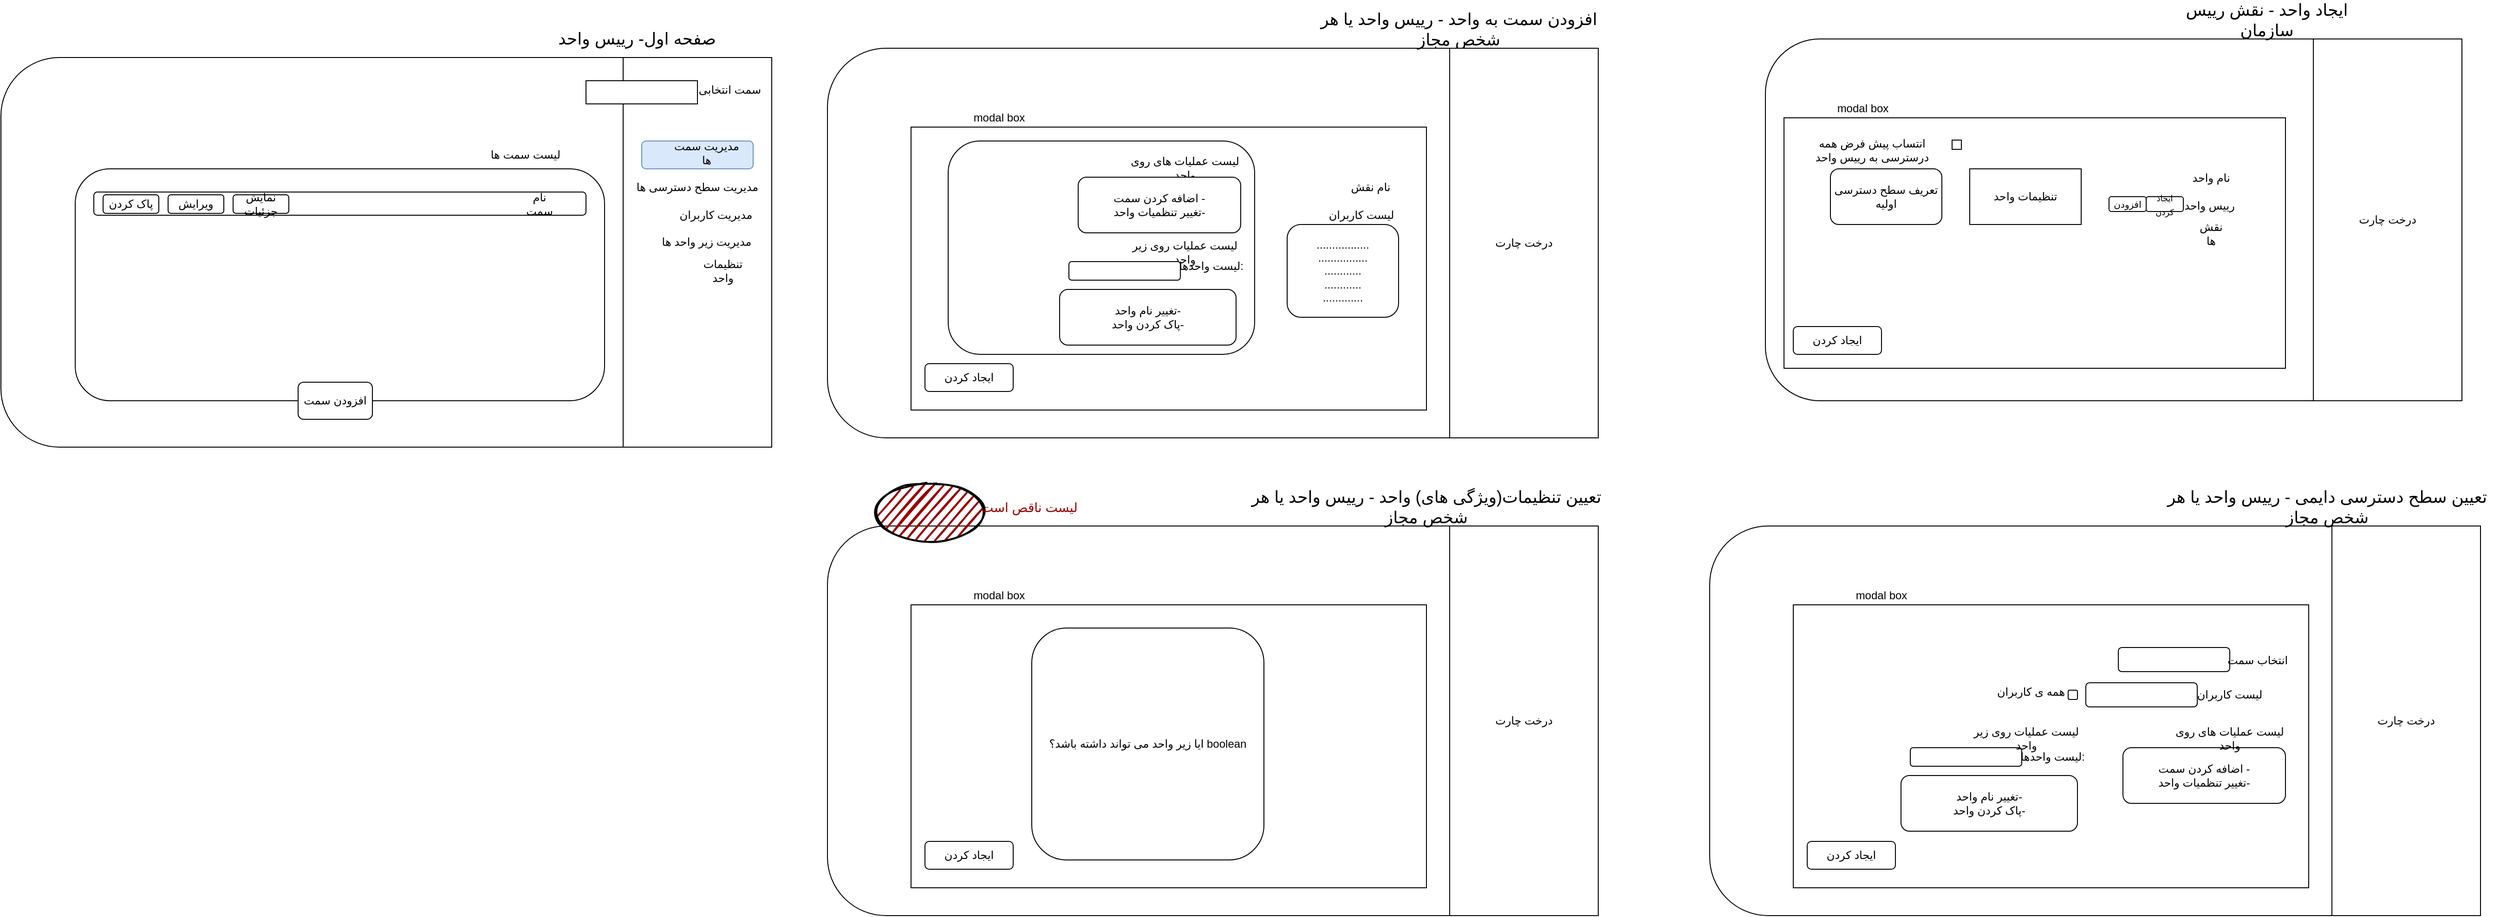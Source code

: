 <mxfile version="14.6.5" type="github">
  <diagram id="zm9EhGsO0Ewxgib7d6Pb" name="Page-1">
    <mxGraphModel dx="3503" dy="527" grid="1" gridSize="10" guides="1" tooltips="1" connect="1" arrows="1" fold="1" page="1" pageScale="1" pageWidth="850" pageHeight="1100" math="0" shadow="0">
      <root>
        <mxCell id="0" />
        <mxCell id="1" parent="0" />
        <mxCell id="q2r3y-brRH6zKTwL2eAa-1" value="" style="rounded=1;whiteSpace=wrap;html=1;" vertex="1" parent="1">
          <mxGeometry x="-160" y="70" width="730" height="390" as="geometry" />
        </mxCell>
        <mxCell id="q2r3y-brRH6zKTwL2eAa-2" value="&lt;font style=&quot;font-size: 18px&quot;&gt;ایجاد واحد - نقش رییس سازمان&lt;/font&gt;" style="text;html=1;strokeColor=none;fillColor=none;align=center;verticalAlign=middle;whiteSpace=wrap;rounded=0;" vertex="1" parent="1">
          <mxGeometry x="280" y="40" width="200" height="20" as="geometry" />
        </mxCell>
        <mxCell id="q2r3y-brRH6zKTwL2eAa-8" value="تنظمیات واحد" style="rounded=1;whiteSpace=wrap;html=1;" vertex="1" parent="1">
          <mxGeometry x="-40" y="250" width="120" height="60" as="geometry" />
        </mxCell>
        <mxCell id="q2r3y-brRH6zKTwL2eAa-19" value="درخت چارت" style="rounded=0;whiteSpace=wrap;html=1;" vertex="1" parent="1">
          <mxGeometry x="430" y="70" width="160" height="390" as="geometry" />
        </mxCell>
        <mxCell id="q2r3y-brRH6zKTwL2eAa-20" value="" style="rounded=0;whiteSpace=wrap;html=1;" vertex="1" parent="1">
          <mxGeometry x="-140" y="155" width="540" height="270" as="geometry" />
        </mxCell>
        <mxCell id="q2r3y-brRH6zKTwL2eAa-7" value="تعریف سطح دسترسی اولیه" style="rounded=1;whiteSpace=wrap;html=1;" vertex="1" parent="1">
          <mxGeometry x="-90" y="210" width="120" height="60" as="geometry" />
        </mxCell>
        <mxCell id="q2r3y-brRH6zKTwL2eAa-3" value="نام واحد" style="text;html=1;strokeColor=none;fillColor=none;align=center;verticalAlign=middle;whiteSpace=wrap;rounded=0;" vertex="1" parent="1">
          <mxGeometry x="275" y="210" width="90" height="20" as="geometry" />
        </mxCell>
        <mxCell id="q2r3y-brRH6zKTwL2eAa-4" value="رییس واحد&amp;nbsp;" style="text;html=1;strokeColor=none;fillColor=none;align=center;verticalAlign=middle;whiteSpace=wrap;rounded=0;" vertex="1" parent="1">
          <mxGeometry x="260" y="240" width="120" height="20" as="geometry" />
        </mxCell>
        <mxCell id="q2r3y-brRH6zKTwL2eAa-18" value="تنظیمات واحد" style="rounded=0;whiteSpace=wrap;html=1;" vertex="1" parent="1">
          <mxGeometry x="60" y="210" width="120" height="60" as="geometry" />
        </mxCell>
        <mxCell id="q2r3y-brRH6zKTwL2eAa-22" value="modal box" style="text;html=1;strokeColor=none;fillColor=none;align=center;verticalAlign=middle;whiteSpace=wrap;rounded=0;" vertex="1" parent="1">
          <mxGeometry x="-90" y="135" width="70" height="20" as="geometry" />
        </mxCell>
        <mxCell id="q2r3y-brRH6zKTwL2eAa-23" value="نقش ها" style="text;html=1;strokeColor=none;fillColor=none;align=center;verticalAlign=middle;whiteSpace=wrap;rounded=0;" vertex="1" parent="1">
          <mxGeometry x="300" y="270" width="40" height="20" as="geometry" />
        </mxCell>
        <mxCell id="q2r3y-brRH6zKTwL2eAa-24" value="انتساب پیش فرض همه درسترسی به رییس واحد" style="text;html=1;strokeColor=none;fillColor=none;align=center;verticalAlign=middle;whiteSpace=wrap;rounded=0;" vertex="1" parent="1">
          <mxGeometry x="-130" y="180" width="170" height="20" as="geometry" />
        </mxCell>
        <mxCell id="q2r3y-brRH6zKTwL2eAa-25" value="" style="rounded=0;whiteSpace=wrap;html=1;" vertex="1" parent="1">
          <mxGeometry x="41" y="179" width="10" height="10" as="geometry" />
        </mxCell>
        <mxCell id="q2r3y-brRH6zKTwL2eAa-26" value="ایجاد کردن" style="rounded=1;whiteSpace=wrap;html=1;" vertex="1" parent="1">
          <mxGeometry x="-130" y="380" width="95" height="30" as="geometry" />
        </mxCell>
        <mxCell id="q2r3y-brRH6zKTwL2eAa-27" value="&lt;font style=&quot;font-size: 9px&quot;&gt;ایجاد کردن&lt;/font&gt;" style="rounded=1;whiteSpace=wrap;html=1;" vertex="1" parent="1">
          <mxGeometry x="250" y="240" width="40" height="16" as="geometry" />
        </mxCell>
        <mxCell id="q2r3y-brRH6zKTwL2eAa-28" value="&lt;font size=&quot;1&quot;&gt;افزودن&lt;/font&gt;" style="rounded=1;whiteSpace=wrap;html=1;" vertex="1" parent="1">
          <mxGeometry x="210" y="240" width="40" height="16" as="geometry" />
        </mxCell>
        <mxCell id="q2r3y-brRH6zKTwL2eAa-29" value="" style="rounded=1;whiteSpace=wrap;html=1;" vertex="1" parent="1">
          <mxGeometry x="-1170" y="80" width="810" height="420" as="geometry" />
        </mxCell>
        <mxCell id="q2r3y-brRH6zKTwL2eAa-30" value="&lt;span style=&quot;font-size: 18px&quot;&gt;افزودن سمت به واحد - رییس واحد یا هر شخص مجاز&lt;/span&gt;" style="text;html=1;strokeColor=none;fillColor=none;align=center;verticalAlign=middle;whiteSpace=wrap;rounded=0;" vertex="1" parent="1">
          <mxGeometry x="-660" y="50" width="340" height="20" as="geometry" />
        </mxCell>
        <mxCell id="q2r3y-brRH6zKTwL2eAa-31" value="تنظمیات واحد" style="rounded=1;whiteSpace=wrap;html=1;" vertex="1" parent="1">
          <mxGeometry x="-970" y="250" width="40" height="70" as="geometry" />
        </mxCell>
        <mxCell id="q2r3y-brRH6zKTwL2eAa-32" value="درخت چارت" style="rounded=0;whiteSpace=wrap;html=1;" vertex="1" parent="1">
          <mxGeometry x="-500" y="80" width="160" height="420" as="geometry" />
        </mxCell>
        <mxCell id="q2r3y-brRH6zKTwL2eAa-33" value="" style="rounded=0;whiteSpace=wrap;html=1;" vertex="1" parent="1">
          <mxGeometry x="-1080" y="165" width="555" height="305" as="geometry" />
        </mxCell>
        <mxCell id="q2r3y-brRH6zKTwL2eAa-34" value="" style="rounded=1;whiteSpace=wrap;html=1;" vertex="1" parent="1">
          <mxGeometry x="-1040" y="180" width="330" height="230" as="geometry" />
        </mxCell>
        <mxCell id="q2r3y-brRH6zKTwL2eAa-35" value="نام نقش" style="text;html=1;strokeColor=none;fillColor=none;align=center;verticalAlign=middle;whiteSpace=wrap;rounded=0;" vertex="1" parent="1">
          <mxGeometry x="-630" y="220" width="90" height="20" as="geometry" />
        </mxCell>
        <mxCell id="q2r3y-brRH6zKTwL2eAa-36" value="لیست کاربران" style="text;html=1;strokeColor=none;fillColor=none;align=center;verticalAlign=middle;whiteSpace=wrap;rounded=0;" vertex="1" parent="1">
          <mxGeometry x="-655" y="250" width="120" height="20" as="geometry" />
        </mxCell>
        <mxCell id="q2r3y-brRH6zKTwL2eAa-38" value="modal box" style="text;html=1;strokeColor=none;fillColor=none;align=center;verticalAlign=middle;whiteSpace=wrap;rounded=0;" vertex="1" parent="1">
          <mxGeometry x="-1020" y="145" width="70" height="20" as="geometry" />
        </mxCell>
        <mxCell id="q2r3y-brRH6zKTwL2eAa-42" value="ایجاد کردن" style="rounded=1;whiteSpace=wrap;html=1;" vertex="1" parent="1">
          <mxGeometry x="-1065" y="420" width="95" height="30" as="geometry" />
        </mxCell>
        <mxCell id="q2r3y-brRH6zKTwL2eAa-45" value=".................&lt;br&gt;................&lt;br&gt;............&lt;br&gt;............&lt;br&gt;............." style="rounded=1;whiteSpace=wrap;html=1;" vertex="1" parent="1">
          <mxGeometry x="-675" y="270" width="120" height="100" as="geometry" />
        </mxCell>
        <mxCell id="q2r3y-brRH6zKTwL2eAa-46" value="لیست عملیات های روی واحد" style="text;html=1;strokeColor=none;fillColor=none;align=center;verticalAlign=middle;whiteSpace=wrap;rounded=0;" vertex="1" parent="1">
          <mxGeometry x="-850" y="199" width="130" height="20" as="geometry" />
        </mxCell>
        <mxCell id="q2r3y-brRH6zKTwL2eAa-47" value="اضافه کردن سمت -&lt;br&gt;تغییر تنظمیات واحد-" style="rounded=1;whiteSpace=wrap;html=1;" vertex="1" parent="1">
          <mxGeometry x="-900" y="219" width="175" height="60" as="geometry" />
        </mxCell>
        <mxCell id="q2r3y-brRH6zKTwL2eAa-48" value="لیست عملیات روی زیر واحد" style="text;html=1;strokeColor=none;fillColor=none;align=center;verticalAlign=middle;whiteSpace=wrap;rounded=0;" vertex="1" parent="1">
          <mxGeometry x="-850" y="290" width="130" height="20" as="geometry" />
        </mxCell>
        <mxCell id="q2r3y-brRH6zKTwL2eAa-49" value="تغییر نام واحد-&lt;br&gt;پاک کردن واحد-" style="rounded=1;whiteSpace=wrap;html=1;" vertex="1" parent="1">
          <mxGeometry x="-920" y="340" width="190" height="60" as="geometry" />
        </mxCell>
        <mxCell id="q2r3y-brRH6zKTwL2eAa-50" value="لیست واحدها:" style="text;html=1;strokeColor=none;fillColor=none;align=right;verticalAlign=middle;whiteSpace=wrap;rounded=0;" vertex="1" parent="1">
          <mxGeometry x="-830" y="300" width="110" height="30" as="geometry" />
        </mxCell>
        <mxCell id="q2r3y-brRH6zKTwL2eAa-55" value="" style="rounded=1;whiteSpace=wrap;html=1;" vertex="1" parent="1">
          <mxGeometry x="-910" y="310" width="120" height="20" as="geometry" />
        </mxCell>
        <mxCell id="q2r3y-brRH6zKTwL2eAa-56" value="" style="rounded=1;whiteSpace=wrap;html=1;" vertex="1" parent="1">
          <mxGeometry x="-220" y="595" width="810" height="420" as="geometry" />
        </mxCell>
        <mxCell id="q2r3y-brRH6zKTwL2eAa-57" value="&lt;span style=&quot;font-size: 18px&quot;&gt;تعیین سطح دسترسی دایمی - رییس واحد یا هر شخص مجاز&lt;/span&gt;" style="text;html=1;strokeColor=none;fillColor=none;align=center;verticalAlign=middle;whiteSpace=wrap;rounded=0;" vertex="1" parent="1">
          <mxGeometry x="260" y="565" width="370" height="20" as="geometry" />
        </mxCell>
        <mxCell id="q2r3y-brRH6zKTwL2eAa-58" value="تنظمیات واحد" style="rounded=1;whiteSpace=wrap;html=1;" vertex="1" parent="1">
          <mxGeometry x="-20" y="775" width="120" height="60" as="geometry" />
        </mxCell>
        <mxCell id="q2r3y-brRH6zKTwL2eAa-59" value="درخت چارت" style="rounded=0;whiteSpace=wrap;html=1;" vertex="1" parent="1">
          <mxGeometry x="450" y="595" width="160" height="420" as="geometry" />
        </mxCell>
        <mxCell id="q2r3y-brRH6zKTwL2eAa-60" value="" style="rounded=0;whiteSpace=wrap;html=1;" vertex="1" parent="1">
          <mxGeometry x="-130" y="680" width="555" height="305" as="geometry" />
        </mxCell>
        <mxCell id="q2r3y-brRH6zKTwL2eAa-64" value="modal box" style="text;html=1;strokeColor=none;fillColor=none;align=center;verticalAlign=middle;whiteSpace=wrap;rounded=0;" vertex="1" parent="1">
          <mxGeometry x="-70" y="660" width="70" height="20" as="geometry" />
        </mxCell>
        <mxCell id="q2r3y-brRH6zKTwL2eAa-65" value="ایجاد کردن" style="rounded=1;whiteSpace=wrap;html=1;" vertex="1" parent="1">
          <mxGeometry x="-115" y="935" width="95" height="30" as="geometry" />
        </mxCell>
        <mxCell id="q2r3y-brRH6zKTwL2eAa-73" value="" style="rounded=1;whiteSpace=wrap;html=1;" vertex="1" parent="1">
          <mxGeometry x="-1170" y="595" width="810" height="420" as="geometry" />
        </mxCell>
        <mxCell id="q2r3y-brRH6zKTwL2eAa-74" value="&lt;span style=&quot;font-size: 18px&quot;&gt;تعیین تنظیمات(ویژگی های) واحد - رییس واحد یا هر شخص مجاز&lt;/span&gt;" style="text;html=1;strokeColor=none;fillColor=none;align=center;verticalAlign=middle;whiteSpace=wrap;rounded=0;" vertex="1" parent="1">
          <mxGeometry x="-730" y="565" width="410" height="20" as="geometry" />
        </mxCell>
        <mxCell id="q2r3y-brRH6zKTwL2eAa-75" value="تنظمیات واحد" style="rounded=1;whiteSpace=wrap;html=1;" vertex="1" parent="1">
          <mxGeometry x="-970" y="775" width="120" height="60" as="geometry" />
        </mxCell>
        <mxCell id="q2r3y-brRH6zKTwL2eAa-76" value="درخت چارت" style="rounded=0;whiteSpace=wrap;html=1;" vertex="1" parent="1">
          <mxGeometry x="-500" y="595" width="160" height="420" as="geometry" />
        </mxCell>
        <mxCell id="q2r3y-brRH6zKTwL2eAa-77" value="" style="rounded=0;whiteSpace=wrap;html=1;" vertex="1" parent="1">
          <mxGeometry x="-1080" y="680" width="555" height="305" as="geometry" />
        </mxCell>
        <mxCell id="q2r3y-brRH6zKTwL2eAa-78" value="ایا زیر واحد می تواند داشته باشد؟ boolean&lt;br&gt;" style="rounded=1;whiteSpace=wrap;html=1;" vertex="1" parent="1">
          <mxGeometry x="-950" y="705" width="250" height="250" as="geometry" />
        </mxCell>
        <mxCell id="q2r3y-brRH6zKTwL2eAa-81" value="modal box" style="text;html=1;strokeColor=none;fillColor=none;align=center;verticalAlign=middle;whiteSpace=wrap;rounded=0;" vertex="1" parent="1">
          <mxGeometry x="-1020" y="660" width="70" height="20" as="geometry" />
        </mxCell>
        <mxCell id="q2r3y-brRH6zKTwL2eAa-82" value="ایجاد کردن" style="rounded=1;whiteSpace=wrap;html=1;" vertex="1" parent="1">
          <mxGeometry x="-1065" y="935" width="95" height="30" as="geometry" />
        </mxCell>
        <mxCell id="q2r3y-brRH6zKTwL2eAa-90" value="" style="rounded=1;whiteSpace=wrap;html=1;" vertex="1" parent="1">
          <mxGeometry x="220" y="726" width="120" height="26" as="geometry" />
        </mxCell>
        <mxCell id="q2r3y-brRH6zKTwL2eAa-91" value="انتخاب سمت" style="text;html=1;strokeColor=none;fillColor=none;align=center;verticalAlign=middle;whiteSpace=wrap;rounded=0;" vertex="1" parent="1">
          <mxGeometry x="330" y="730" width="80" height="20" as="geometry" />
        </mxCell>
        <mxCell id="q2r3y-brRH6zKTwL2eAa-92" value="" style="rounded=1;whiteSpace=wrap;html=1;" vertex="1" parent="1">
          <mxGeometry x="185" y="764" width="120" height="26" as="geometry" />
        </mxCell>
        <mxCell id="q2r3y-brRH6zKTwL2eAa-93" value="لیست کاربران" style="text;html=1;strokeColor=none;fillColor=none;align=center;verticalAlign=middle;whiteSpace=wrap;rounded=0;" vertex="1" parent="1">
          <mxGeometry x="300" y="767" width="80" height="20" as="geometry" />
        </mxCell>
        <mxCell id="q2r3y-brRH6zKTwL2eAa-94" value="همه ی کاربران" style="text;html=1;strokeColor=none;fillColor=none;align=center;verticalAlign=middle;whiteSpace=wrap;rounded=0;" vertex="1" parent="1">
          <mxGeometry x="86" y="764" width="80" height="20" as="geometry" />
        </mxCell>
        <mxCell id="q2r3y-brRH6zKTwL2eAa-95" value="" style="rounded=1;whiteSpace=wrap;html=1;" vertex="1" parent="1">
          <mxGeometry x="166" y="772" width="10" height="10" as="geometry" />
        </mxCell>
        <mxCell id="q2r3y-brRH6zKTwL2eAa-109" value="تغییر نام واحد-&lt;br&gt;پاک کردن واحد-" style="rounded=1;whiteSpace=wrap;html=1;" vertex="1" parent="1">
          <mxGeometry x="-14" y="864" width="190" height="60" as="geometry" />
        </mxCell>
        <mxCell id="q2r3y-brRH6zKTwL2eAa-110" value="" style="rounded=1;whiteSpace=wrap;html=1;" vertex="1" parent="1">
          <mxGeometry x="-4" y="834" width="120" height="20" as="geometry" />
        </mxCell>
        <mxCell id="q2r3y-brRH6zKTwL2eAa-111" value="لیست واحدها:" style="text;html=1;strokeColor=none;fillColor=none;align=right;verticalAlign=middle;whiteSpace=wrap;rounded=0;" vertex="1" parent="1">
          <mxGeometry x="76" y="834" width="110" height="20" as="geometry" />
        </mxCell>
        <mxCell id="q2r3y-brRH6zKTwL2eAa-112" value="لیست عملیات روی زیر واحد" style="text;html=1;strokeColor=none;fillColor=none;align=center;verticalAlign=middle;whiteSpace=wrap;rounded=0;" vertex="1" parent="1">
          <mxGeometry x="56" y="814" width="130" height="20" as="geometry" />
        </mxCell>
        <mxCell id="q2r3y-brRH6zKTwL2eAa-113" value="اضافه کردن سمت -&lt;br&gt;تغییر تنظمیات واحد-" style="rounded=1;whiteSpace=wrap;html=1;" vertex="1" parent="1">
          <mxGeometry x="225" y="834" width="175" height="60" as="geometry" />
        </mxCell>
        <mxCell id="q2r3y-brRH6zKTwL2eAa-114" value="لیست عملیات های روی واحد" style="text;html=1;strokeColor=none;fillColor=none;align=center;verticalAlign=middle;whiteSpace=wrap;rounded=0;" vertex="1" parent="1">
          <mxGeometry x="275" y="814" width="130" height="20" as="geometry" />
        </mxCell>
        <mxCell id="q2r3y-brRH6zKTwL2eAa-118" value="" style="ellipse;whiteSpace=wrap;html=1;strokeWidth=2;fillWeight=2;hachureGap=8;fillColor=#990000;fillStyle=dots;sketch=1;" vertex="1" parent="1">
          <mxGeometry x="-1120" y="550" width="120" height="60" as="geometry" />
        </mxCell>
        <mxCell id="q2r3y-brRH6zKTwL2eAa-119" value="&lt;font style=&quot;font-size: 14px&quot; color=&quot;#990000&quot;&gt;لیست ناقص است&lt;/font&gt;" style="text;html=1;strokeColor=none;fillColor=none;align=center;verticalAlign=middle;whiteSpace=wrap;rounded=0;" vertex="1" parent="1">
          <mxGeometry x="-1015" y="565" width="125" height="20" as="geometry" />
        </mxCell>
        <mxCell id="q2r3y-brRH6zKTwL2eAa-120" value="" style="rounded=1;whiteSpace=wrap;html=1;" vertex="1" parent="1">
          <mxGeometry x="-2060" y="90" width="810" height="420" as="geometry" />
        </mxCell>
        <mxCell id="q2r3y-brRH6zKTwL2eAa-121" value="&lt;span style=&quot;font-size: 18px&quot;&gt;صفحه اول- رییس واحد&lt;/span&gt;" style="text;html=1;strokeColor=none;fillColor=none;align=center;verticalAlign=middle;whiteSpace=wrap;rounded=0;" vertex="1" parent="1">
          <mxGeometry x="-1545" y="60" width="340" height="20" as="geometry" />
        </mxCell>
        <mxCell id="q2r3y-brRH6zKTwL2eAa-123" value="" style="rounded=0;whiteSpace=wrap;html=1;" vertex="1" parent="1">
          <mxGeometry x="-1390" y="90" width="160" height="420" as="geometry" />
        </mxCell>
        <mxCell id="q2r3y-brRH6zKTwL2eAa-137" value="" style="rounded=0;whiteSpace=wrap;html=1;" vertex="1" parent="1">
          <mxGeometry x="-1430" y="115" width="120" height="25" as="geometry" />
        </mxCell>
        <mxCell id="q2r3y-brRH6zKTwL2eAa-139" value="سمت انتخابی" style="text;html=1;strokeColor=none;fillColor=none;align=center;verticalAlign=middle;whiteSpace=wrap;rounded=0;" vertex="1" parent="1">
          <mxGeometry x="-1310" y="115" width="70" height="20" as="geometry" />
        </mxCell>
        <mxCell id="q2r3y-brRH6zKTwL2eAa-141" value="مدیریت سطح دسترسی ها" style="text;html=1;strokeColor=none;fillColor=none;align=center;verticalAlign=middle;whiteSpace=wrap;rounded=0;" vertex="1" parent="1">
          <mxGeometry x="-1380" y="220" width="140" height="20" as="geometry" />
        </mxCell>
        <mxCell id="q2r3y-brRH6zKTwL2eAa-142" value="مدیریت کاربران" style="text;html=1;strokeColor=none;fillColor=none;align=center;verticalAlign=middle;whiteSpace=wrap;rounded=0;" vertex="1" parent="1">
          <mxGeometry x="-1340" y="250" width="100" height="20" as="geometry" />
        </mxCell>
        <mxCell id="q2r3y-brRH6zKTwL2eAa-143" value="مدیریت زیر واحد ها" style="text;html=1;strokeColor=none;fillColor=none;align=center;verticalAlign=middle;whiteSpace=wrap;rounded=0;" vertex="1" parent="1">
          <mxGeometry x="-1350" y="279" width="100" height="20" as="geometry" />
        </mxCell>
        <mxCell id="q2r3y-brRH6zKTwL2eAa-144" value="" style="rounded=1;whiteSpace=wrap;html=1;" vertex="1" parent="1">
          <mxGeometry x="-1980" y="210" width="570" height="250" as="geometry" />
        </mxCell>
        <mxCell id="q2r3y-brRH6zKTwL2eAa-145" value="" style="rounded=1;whiteSpace=wrap;html=1;fillColor=#dae8fc;strokeColor=#6c8ebf;" vertex="1" parent="1">
          <mxGeometry x="-1370" y="180" width="120" height="30" as="geometry" />
        </mxCell>
        <mxCell id="q2r3y-brRH6zKTwL2eAa-140" value="مدیریت سمت ها" style="text;html=1;strokeColor=none;fillColor=none;align=center;verticalAlign=middle;whiteSpace=wrap;rounded=0;" vertex="1" parent="1">
          <mxGeometry x="-1340" y="183" width="80" height="20" as="geometry" />
        </mxCell>
        <mxCell id="q2r3y-brRH6zKTwL2eAa-146" value="لیست سمت ها" style="text;html=1;strokeColor=none;fillColor=none;align=center;verticalAlign=middle;whiteSpace=wrap;rounded=0;" vertex="1" parent="1">
          <mxGeometry x="-1540" y="185" width="90" height="20" as="geometry" />
        </mxCell>
        <mxCell id="q2r3y-brRH6zKTwL2eAa-147" value="افزودن سمت" style="rounded=1;whiteSpace=wrap;html=1;" vertex="1" parent="1">
          <mxGeometry x="-1740" y="440" width="80" height="40" as="geometry" />
        </mxCell>
        <mxCell id="q2r3y-brRH6zKTwL2eAa-148" value="تنظیمات واحد" style="text;html=1;strokeColor=none;fillColor=none;align=center;verticalAlign=middle;whiteSpace=wrap;rounded=0;" vertex="1" parent="1">
          <mxGeometry x="-1315" y="310" width="65" height="20" as="geometry" />
        </mxCell>
        <mxCell id="q2r3y-brRH6zKTwL2eAa-150" value="" style="rounded=1;whiteSpace=wrap;html=1;" vertex="1" parent="1">
          <mxGeometry x="-1960" y="235" width="530" height="25" as="geometry" />
        </mxCell>
        <mxCell id="q2r3y-brRH6zKTwL2eAa-151" value="پاک کردن" style="rounded=1;whiteSpace=wrap;html=1;" vertex="1" parent="1">
          <mxGeometry x="-1950" y="238" width="60" height="20" as="geometry" />
        </mxCell>
        <mxCell id="q2r3y-brRH6zKTwL2eAa-152" value="ویرایش" style="rounded=1;whiteSpace=wrap;html=1;" vertex="1" parent="1">
          <mxGeometry x="-1880" y="238" width="60" height="20" as="geometry" />
        </mxCell>
        <mxCell id="q2r3y-brRH6zKTwL2eAa-153" value="نمایش جزئیات" style="rounded=1;whiteSpace=wrap;html=1;" vertex="1" parent="1">
          <mxGeometry x="-1810" y="238" width="60" height="20" as="geometry" />
        </mxCell>
        <mxCell id="q2r3y-brRH6zKTwL2eAa-154" value="نام سمت" style="text;html=1;strokeColor=none;fillColor=none;align=center;verticalAlign=middle;whiteSpace=wrap;rounded=0;" vertex="1" parent="1">
          <mxGeometry x="-1500" y="237.5" width="40" height="20" as="geometry" />
        </mxCell>
      </root>
    </mxGraphModel>
  </diagram>
</mxfile>
